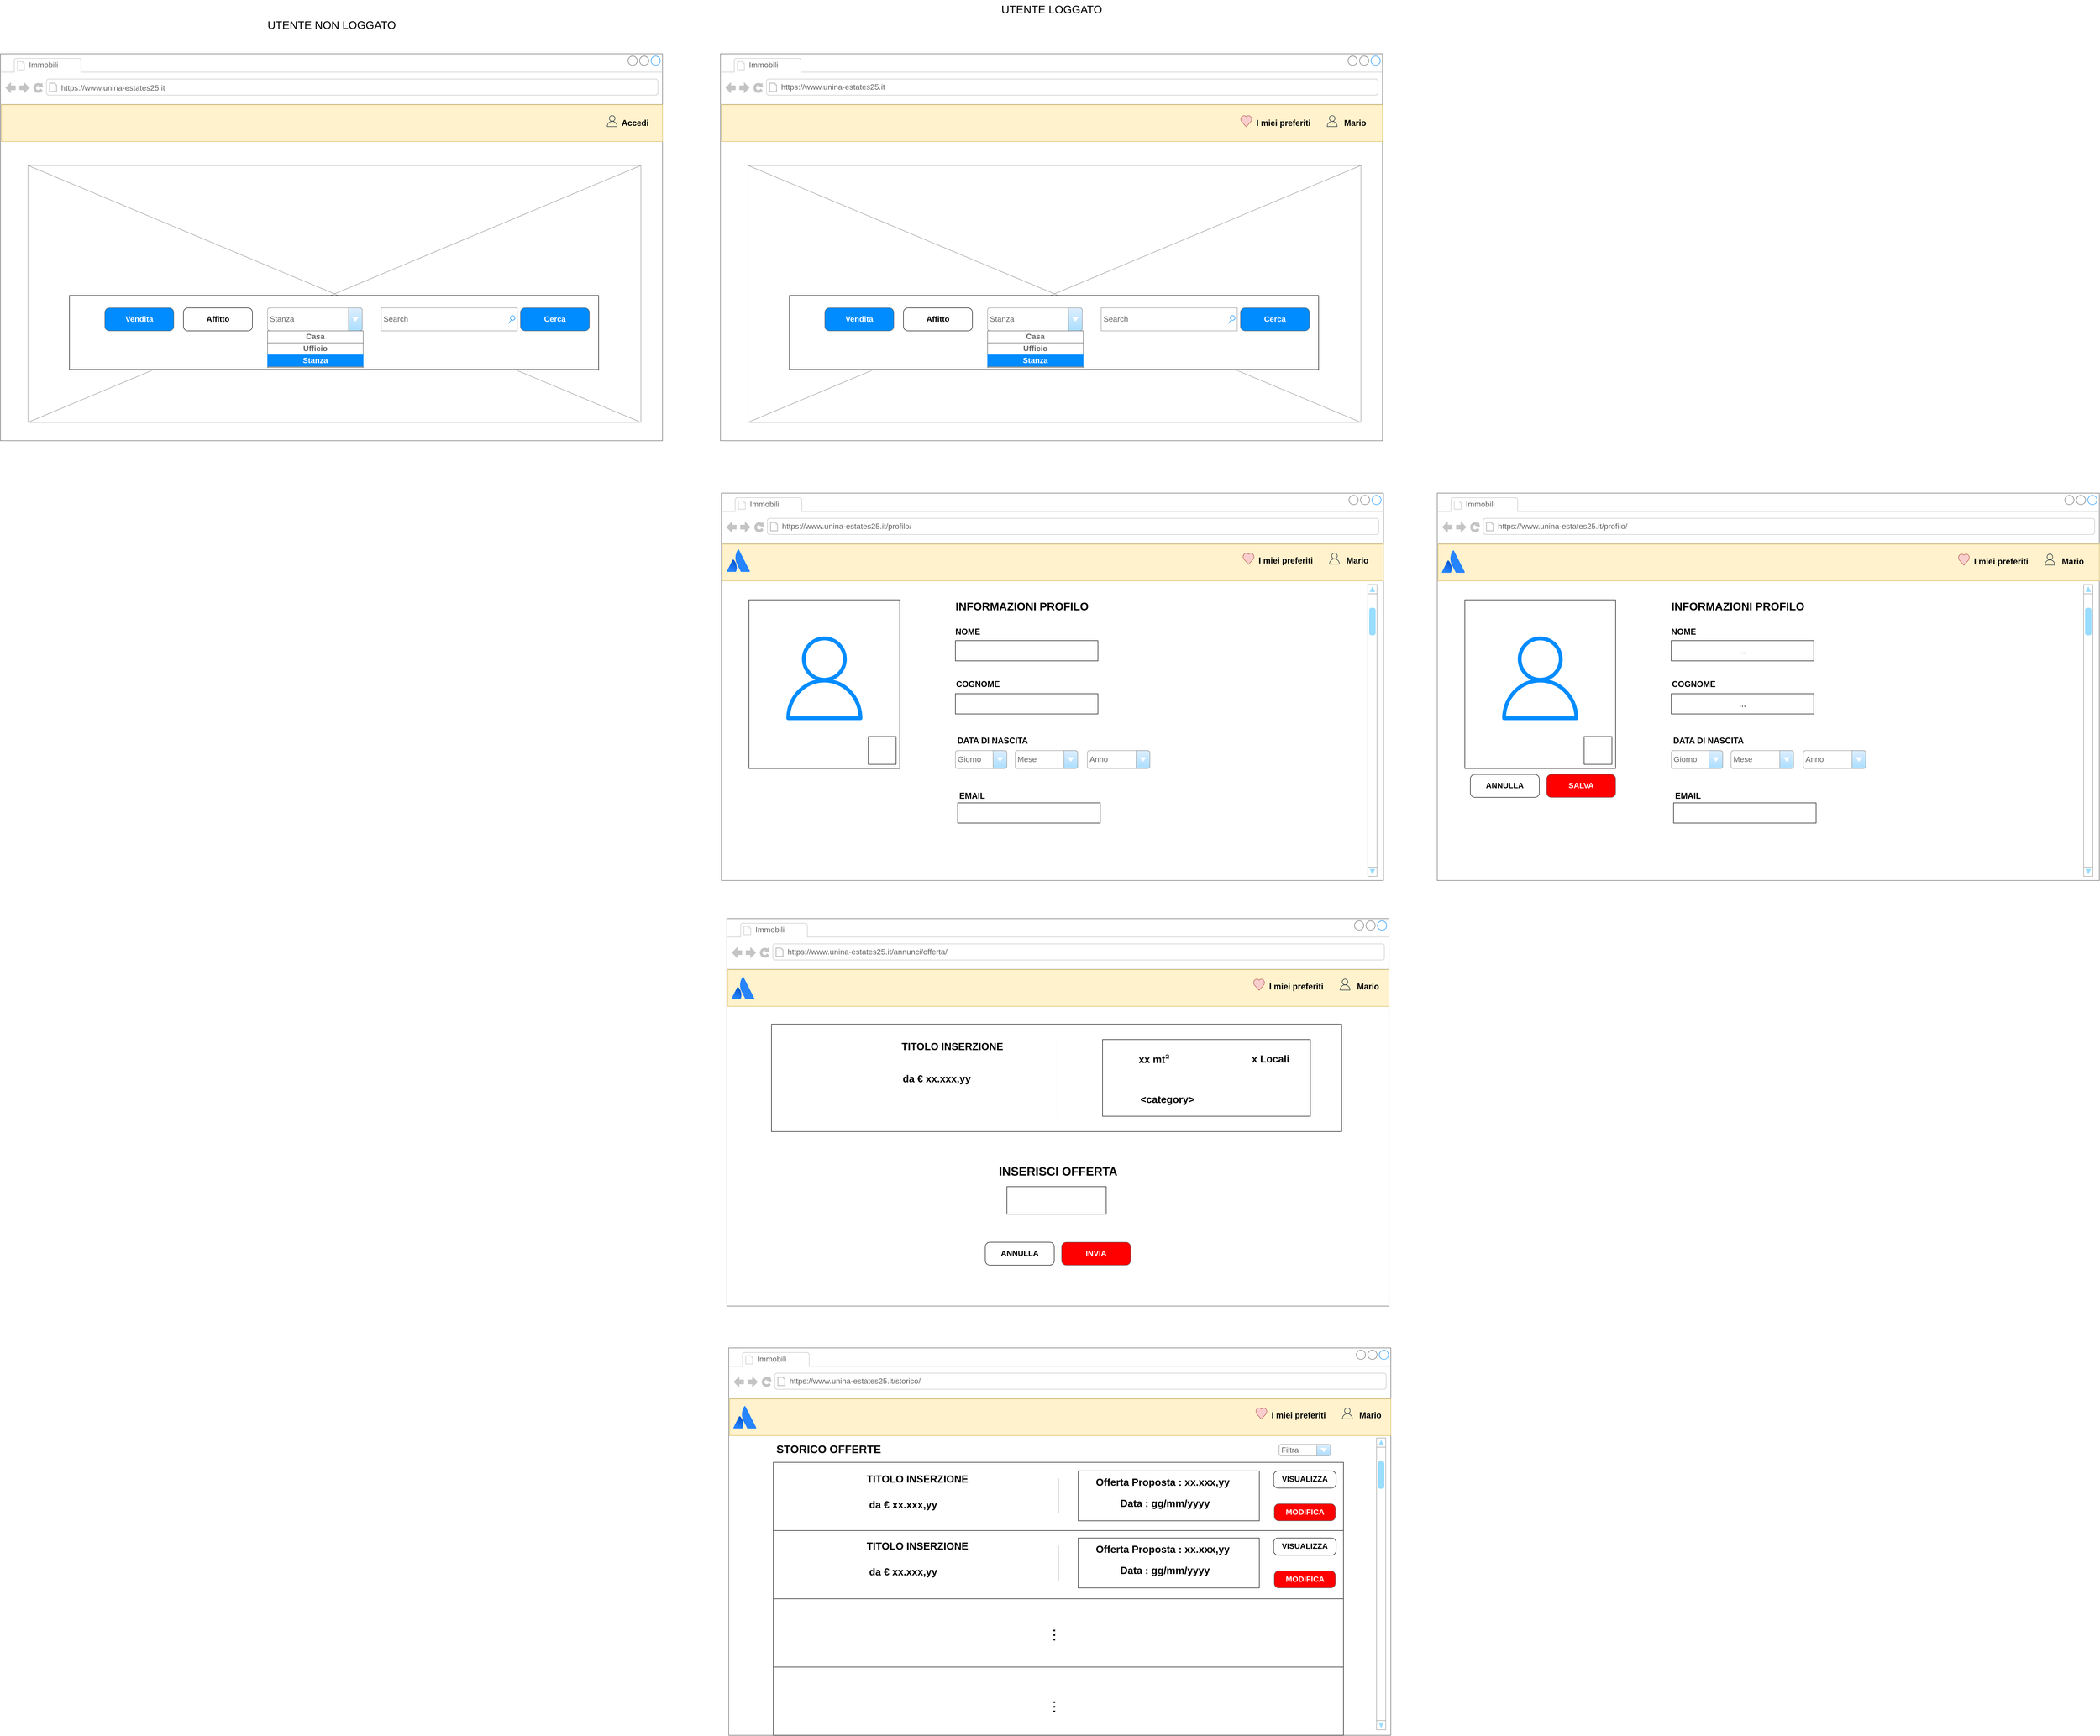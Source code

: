 <mxfile version="24.9.1">
  <diagram name="home" id="7uLCB-McLzuE__8pvXvz">
    <mxGraphModel dx="3833" dy="1663" grid="0" gridSize="10" guides="1" tooltips="1" connect="1" arrows="1" fold="1" page="0" pageScale="1" pageWidth="827" pageHeight="1169" math="0" shadow="0">
      <root>
        <mxCell id="0" />
        <mxCell id="1" parent="0" />
        <mxCell id="Ahu22lTs575YzdpguRpo-1" value="" style="strokeWidth=1;shadow=0;dashed=0;align=center;html=1;shape=mxgraph.mockup.containers.browserWindow;rSize=0;strokeColor=#666666;strokeColor2=#008cff;strokeColor3=#c4c4c4;mainText=,;recursiveResize=0;" parent="1" vertex="1">
          <mxGeometry x="91" y="237" width="1440" height="842" as="geometry" />
        </mxCell>
        <mxCell id="Ahu22lTs575YzdpguRpo-2" value="Immobili" style="strokeWidth=1;shadow=0;dashed=0;align=center;html=1;shape=mxgraph.mockup.containers.anchor;fontSize=17;fontColor=#666666;align=left;whiteSpace=wrap;" parent="Ahu22lTs575YzdpguRpo-1" vertex="1">
          <mxGeometry x="60" y="12" width="110" height="26" as="geometry" />
        </mxCell>
        <mxCell id="Ahu22lTs575YzdpguRpo-3" value="https://www.unina-estates25.it" style="strokeWidth=1;shadow=0;dashed=0;align=center;html=1;shape=mxgraph.mockup.containers.anchor;rSize=0;fontSize=17;fontColor=#666666;align=left;" parent="Ahu22lTs575YzdpguRpo-1" vertex="1">
          <mxGeometry x="130" y="63" width="250" height="23" as="geometry" />
        </mxCell>
        <mxCell id="Ahu22lTs575YzdpguRpo-4" value="" style="verticalLabelPosition=bottom;verticalAlign=top;html=1;shape=mxgraph.basic.rect;fillColor2=none;strokeWidth=1;size=20;indent=5;fillColor=#fff2cc;strokeColor=#d6b656;" parent="Ahu22lTs575YzdpguRpo-1" vertex="1">
          <mxGeometry x="2" y="111" width="1438" height="80" as="geometry" />
        </mxCell>
        <mxCell id="Ahu22lTs575YzdpguRpo-7" value="" style="group" parent="Ahu22lTs575YzdpguRpo-1" vertex="1" connectable="0">
          <mxGeometry x="1318" y="134" width="100" height="34" as="geometry" />
        </mxCell>
        <mxCell id="Ahu22lTs575YzdpguRpo-5" value="" style="sketch=0;outlineConnect=0;fontColor=#232F3E;gradientColor=none;fillColor=#232F3D;strokeColor=none;dashed=0;verticalLabelPosition=bottom;verticalAlign=top;align=center;html=1;fontSize=12;fontStyle=0;aspect=fixed;pointerEvents=1;shape=mxgraph.aws4.user;" parent="Ahu22lTs575YzdpguRpo-7" vertex="1">
          <mxGeometry width="25" height="25" as="geometry" />
        </mxCell>
        <mxCell id="Ahu22lTs575YzdpguRpo-6" value="&lt;font style=&quot;font-size: 18px;&quot;&gt;&lt;b&gt;Accedi&lt;/b&gt;&lt;/font&gt;" style="text;html=1;align=center;verticalAlign=middle;resizable=0;points=[];autosize=1;strokeColor=none;fillColor=none;" parent="Ahu22lTs575YzdpguRpo-7" vertex="1">
          <mxGeometry x="23" width="77" height="34" as="geometry" />
        </mxCell>
        <mxCell id="Ahu22lTs575YzdpguRpo-9" value="" style="verticalLabelPosition=bottom;shadow=0;dashed=0;align=center;html=1;verticalAlign=top;strokeWidth=1;shape=mxgraph.mockup.graphics.simpleIcon;strokeColor=#999999;" parent="Ahu22lTs575YzdpguRpo-1" vertex="1">
          <mxGeometry x="60" y="243" width="1333" height="559" as="geometry" />
        </mxCell>
        <mxCell id="Ahu22lTs575YzdpguRpo-10" value="" style="verticalLabelPosition=bottom;verticalAlign=top;html=1;shape=mxgraph.basic.rect;fillColor2=none;strokeWidth=1;size=20;indent=5;" parent="Ahu22lTs575YzdpguRpo-1" vertex="1">
          <mxGeometry x="150" y="526" width="1151" height="161" as="geometry" />
        </mxCell>
        <mxCell id="Ahu22lTs575YzdpguRpo-13" value="Vendita" style="strokeWidth=1;shadow=0;dashed=0;align=center;html=1;shape=mxgraph.mockup.buttons.button;strokeColor=#666666;fontColor=#ffffff;mainText=;buttonStyle=round;fontSize=17;fontStyle=1;fillColor=#008cff;whiteSpace=wrap;" parent="Ahu22lTs575YzdpguRpo-1" vertex="1">
          <mxGeometry x="227" y="553" width="150" height="50" as="geometry" />
        </mxCell>
        <mxCell id="Ahu22lTs575YzdpguRpo-14" value="Affitto" style="strokeWidth=1;shadow=0;dashed=0;align=center;html=1;shape=mxgraph.mockup.buttons.button;mainText=;buttonStyle=round;fontSize=17;fontStyle=1;whiteSpace=wrap;" parent="Ahu22lTs575YzdpguRpo-1" vertex="1">
          <mxGeometry x="398" y="553" width="150" height="50" as="geometry" />
        </mxCell>
        <mxCell id="Ahu22lTs575YzdpguRpo-15" value="Stanza" style="strokeWidth=1;shadow=0;dashed=0;align=center;html=1;shape=mxgraph.mockup.forms.comboBox;strokeColor=#999999;fillColor=#ddeeff;align=left;fillColor2=#aaddff;mainText=;fontColor=#666666;fontSize=17;spacingLeft=3;" parent="Ahu22lTs575YzdpguRpo-1" vertex="1">
          <mxGeometry x="581" y="553" width="206" height="50" as="geometry" />
        </mxCell>
        <mxCell id="Ahu22lTs575YzdpguRpo-18" value="" style="swimlane;strokeColor=#666666;swimlaneFillColor=#FFFFFF;fillColor=#ffffff;fontColor=#008CFF;fontStyle=0;childLayout=stackLayout;horizontal=1;startSize=0;horizontalStack=0;resizeParent=1;resizeParentMax=0;resizeLast=0;collapsible=0;marginBottom=0;whiteSpace=wrap;html=1;fontSize=17;" parent="Ahu22lTs575YzdpguRpo-1" vertex="1">
          <mxGeometry x="581" y="603" width="208" height="80" as="geometry" />
        </mxCell>
        <mxCell id="Ahu22lTs575YzdpguRpo-19" value="Casa" style="text;spacing=0;strokeColor=inherit;align=center;verticalAlign=middle;overflow=hidden;points=[[0,0.5],[1,0.5]];portConstraint=eastwest;rotatable=0;whiteSpace=wrap;html=1;fillColor=inherit;fontColor=#666666;fontStyle=1;fontSize=17;" parent="Ahu22lTs575YzdpguRpo-18" vertex="1">
          <mxGeometry width="208" height="26" as="geometry" />
        </mxCell>
        <mxCell id="Ahu22lTs575YzdpguRpo-20" value="Ufficio" style="text;spacing=0;strokeColor=inherit;align=center;verticalAlign=middle;overflow=hidden;points=[[0,0.5],[1,0.5]];portConstraint=eastwest;rotatable=0;whiteSpace=wrap;html=1;rSize=5;fillColor=inherit;fontStyle=1;fontColor=#666666;fontSize=17;" parent="Ahu22lTs575YzdpguRpo-18" vertex="1">
          <mxGeometry y="26" width="208" height="26" as="geometry" />
        </mxCell>
        <mxCell id="Ahu22lTs575YzdpguRpo-21" value="Stanza" style="text;spacing=0;strokeColor=#008CFF;align=center;verticalAlign=middle;overflow=hidden;points=[[0,0.5],[1,0.5]];portConstraint=eastwest;rotatable=0;whiteSpace=wrap;html=1;rSize=5;fillColor=#008CFF;fontStyle=1;fontColor=#ffffff;fontSize=17;" parent="Ahu22lTs575YzdpguRpo-18" vertex="1">
          <mxGeometry y="52" width="208" height="26" as="geometry" />
        </mxCell>
        <mxCell id="Ahu22lTs575YzdpguRpo-22" value="" style="text;spacing=0;strokeColor=inherit;align=center;verticalAlign=middle;overflow=hidden;points=[[0,0.5],[1,0.5]];portConstraint=eastwest;rotatable=0;whiteSpace=wrap;html=1;fillColor=inherit;fontStyle=1;fontColor=#666666;fontSize=17;" parent="Ahu22lTs575YzdpguRpo-18" vertex="1">
          <mxGeometry y="78" width="208" height="2" as="geometry" />
        </mxCell>
        <mxCell id="Ahu22lTs575YzdpguRpo-24" value="Search" style="strokeWidth=1;shadow=0;dashed=0;align=center;html=1;shape=mxgraph.mockup.forms.searchBox;strokeColor=#999999;mainText=;strokeColor2=#008cff;fontColor=#666666;fontSize=17;align=left;spacingLeft=3;whiteSpace=wrap;" parent="Ahu22lTs575YzdpguRpo-1" vertex="1">
          <mxGeometry x="828" y="553" width="296" height="50" as="geometry" />
        </mxCell>
        <mxCell id="Ahu22lTs575YzdpguRpo-25" value="Cerca" style="strokeWidth=1;shadow=0;dashed=0;align=center;html=1;shape=mxgraph.mockup.buttons.button;strokeColor=#666666;fontColor=#ffffff;mainText=;buttonStyle=round;fontSize=17;fontStyle=1;fillColor=#008cff;whiteSpace=wrap;" parent="Ahu22lTs575YzdpguRpo-1" vertex="1">
          <mxGeometry x="1131" y="553" width="150" height="50" as="geometry" />
        </mxCell>
        <mxCell id="Ahu22lTs575YzdpguRpo-32" value="" style="strokeWidth=1;shadow=0;dashed=0;align=center;html=1;shape=mxgraph.mockup.containers.browserWindow;rSize=0;strokeColor=#666666;strokeColor2=#008cff;strokeColor3=#c4c4c4;mainText=,;recursiveResize=0;" parent="1" vertex="1">
          <mxGeometry x="1657" y="237" width="1440" height="842" as="geometry" />
        </mxCell>
        <mxCell id="Ahu22lTs575YzdpguRpo-33" value="Immobili" style="strokeWidth=1;shadow=0;dashed=0;align=center;html=1;shape=mxgraph.mockup.containers.anchor;fontSize=17;fontColor=#666666;align=left;whiteSpace=wrap;" parent="Ahu22lTs575YzdpguRpo-32" vertex="1">
          <mxGeometry x="60" y="12" width="110" height="26" as="geometry" />
        </mxCell>
        <mxCell id="Ahu22lTs575YzdpguRpo-34" value="https://www.unina-estates25.it" style="strokeWidth=1;shadow=0;dashed=0;align=center;html=1;shape=mxgraph.mockup.containers.anchor;rSize=0;fontSize=17;fontColor=#666666;align=left;" parent="Ahu22lTs575YzdpguRpo-32" vertex="1">
          <mxGeometry x="130" y="60" width="250" height="26" as="geometry" />
        </mxCell>
        <mxCell id="Ahu22lTs575YzdpguRpo-35" value="" style="verticalLabelPosition=bottom;verticalAlign=top;html=1;shape=mxgraph.basic.rect;fillColor2=none;strokeWidth=1;size=20;indent=5;fillColor=#fff2cc;strokeColor=#d6b656;" parent="Ahu22lTs575YzdpguRpo-32" vertex="1">
          <mxGeometry x="2" y="111" width="1438" height="80" as="geometry" />
        </mxCell>
        <mxCell id="Ahu22lTs575YzdpguRpo-36" value="" style="group" parent="Ahu22lTs575YzdpguRpo-32" vertex="1" connectable="0">
          <mxGeometry x="1318" y="134" width="100" height="34" as="geometry" />
        </mxCell>
        <mxCell id="Ahu22lTs575YzdpguRpo-37" value="" style="sketch=0;outlineConnect=0;fontColor=#232F3E;gradientColor=none;fillColor=#232F3D;strokeColor=none;dashed=0;verticalLabelPosition=bottom;verticalAlign=top;align=center;html=1;fontSize=12;fontStyle=0;aspect=fixed;pointerEvents=1;shape=mxgraph.aws4.user;" parent="Ahu22lTs575YzdpguRpo-36" vertex="1">
          <mxGeometry width="25" height="25" as="geometry" />
        </mxCell>
        <mxCell id="Ahu22lTs575YzdpguRpo-38" value="&lt;font style=&quot;font-size: 18px;&quot;&gt;&lt;b&gt;Mario&lt;/b&gt;&lt;/font&gt;" style="text;html=1;align=center;verticalAlign=middle;resizable=0;points=[];autosize=1;strokeColor=none;fillColor=none;" parent="Ahu22lTs575YzdpguRpo-36" vertex="1">
          <mxGeometry x="29" width="66" height="34" as="geometry" />
        </mxCell>
        <mxCell id="Ahu22lTs575YzdpguRpo-39" value="" style="verticalLabelPosition=bottom;shadow=0;dashed=0;align=center;html=1;verticalAlign=top;strokeWidth=1;shape=mxgraph.mockup.graphics.simpleIcon;strokeColor=#999999;" parent="Ahu22lTs575YzdpguRpo-32" vertex="1">
          <mxGeometry x="60" y="243" width="1333" height="559" as="geometry" />
        </mxCell>
        <mxCell id="Ahu22lTs575YzdpguRpo-40" value="" style="verticalLabelPosition=bottom;verticalAlign=top;html=1;shape=mxgraph.basic.rect;fillColor2=none;strokeWidth=1;size=20;indent=5;" parent="Ahu22lTs575YzdpguRpo-32" vertex="1">
          <mxGeometry x="150" y="526" width="1151" height="161" as="geometry" />
        </mxCell>
        <mxCell id="Ahu22lTs575YzdpguRpo-41" value="Vendita" style="strokeWidth=1;shadow=0;dashed=0;align=center;html=1;shape=mxgraph.mockup.buttons.button;strokeColor=#666666;fontColor=#ffffff;mainText=;buttonStyle=round;fontSize=17;fontStyle=1;fillColor=#008cff;whiteSpace=wrap;" parent="Ahu22lTs575YzdpguRpo-32" vertex="1">
          <mxGeometry x="227" y="553" width="150" height="50" as="geometry" />
        </mxCell>
        <mxCell id="Ahu22lTs575YzdpguRpo-42" value="Affitto" style="strokeWidth=1;shadow=0;dashed=0;align=center;html=1;shape=mxgraph.mockup.buttons.button;mainText=;buttonStyle=round;fontSize=17;fontStyle=1;whiteSpace=wrap;" parent="Ahu22lTs575YzdpguRpo-32" vertex="1">
          <mxGeometry x="398" y="553" width="150" height="50" as="geometry" />
        </mxCell>
        <mxCell id="Ahu22lTs575YzdpguRpo-43" value="Stanza" style="strokeWidth=1;shadow=0;dashed=0;align=center;html=1;shape=mxgraph.mockup.forms.comboBox;strokeColor=#999999;fillColor=#ddeeff;align=left;fillColor2=#aaddff;mainText=;fontColor=#666666;fontSize=17;spacingLeft=3;" parent="Ahu22lTs575YzdpguRpo-32" vertex="1">
          <mxGeometry x="581" y="553" width="206" height="50" as="geometry" />
        </mxCell>
        <mxCell id="Ahu22lTs575YzdpguRpo-44" value="" style="swimlane;strokeColor=#666666;swimlaneFillColor=#FFFFFF;fillColor=#ffffff;fontColor=#008CFF;fontStyle=0;childLayout=stackLayout;horizontal=1;startSize=0;horizontalStack=0;resizeParent=1;resizeParentMax=0;resizeLast=0;collapsible=0;marginBottom=0;whiteSpace=wrap;html=1;fontSize=17;" parent="Ahu22lTs575YzdpguRpo-32" vertex="1">
          <mxGeometry x="581" y="603" width="208" height="80" as="geometry" />
        </mxCell>
        <mxCell id="Ahu22lTs575YzdpguRpo-45" value="Casa" style="text;spacing=0;strokeColor=inherit;align=center;verticalAlign=middle;overflow=hidden;points=[[0,0.5],[1,0.5]];portConstraint=eastwest;rotatable=0;whiteSpace=wrap;html=1;fillColor=inherit;fontColor=#666666;fontStyle=1;fontSize=17;" parent="Ahu22lTs575YzdpguRpo-44" vertex="1">
          <mxGeometry width="208" height="26" as="geometry" />
        </mxCell>
        <mxCell id="Ahu22lTs575YzdpguRpo-46" value="Ufficio" style="text;spacing=0;strokeColor=inherit;align=center;verticalAlign=middle;overflow=hidden;points=[[0,0.5],[1,0.5]];portConstraint=eastwest;rotatable=0;whiteSpace=wrap;html=1;rSize=5;fillColor=inherit;fontStyle=1;fontColor=#666666;fontSize=17;" parent="Ahu22lTs575YzdpguRpo-44" vertex="1">
          <mxGeometry y="26" width="208" height="26" as="geometry" />
        </mxCell>
        <mxCell id="Ahu22lTs575YzdpguRpo-47" value="Stanza" style="text;spacing=0;strokeColor=#008CFF;align=center;verticalAlign=middle;overflow=hidden;points=[[0,0.5],[1,0.5]];portConstraint=eastwest;rotatable=0;whiteSpace=wrap;html=1;rSize=5;fillColor=#008CFF;fontStyle=1;fontColor=#ffffff;fontSize=17;" parent="Ahu22lTs575YzdpguRpo-44" vertex="1">
          <mxGeometry y="52" width="208" height="26" as="geometry" />
        </mxCell>
        <mxCell id="Ahu22lTs575YzdpguRpo-48" value="" style="text;spacing=0;strokeColor=inherit;align=center;verticalAlign=middle;overflow=hidden;points=[[0,0.5],[1,0.5]];portConstraint=eastwest;rotatable=0;whiteSpace=wrap;html=1;fillColor=inherit;fontStyle=1;fontColor=#666666;fontSize=17;" parent="Ahu22lTs575YzdpguRpo-44" vertex="1">
          <mxGeometry y="78" width="208" height="2" as="geometry" />
        </mxCell>
        <mxCell id="Ahu22lTs575YzdpguRpo-49" value="Search" style="strokeWidth=1;shadow=0;dashed=0;align=center;html=1;shape=mxgraph.mockup.forms.searchBox;strokeColor=#999999;mainText=;strokeColor2=#008cff;fontColor=#666666;fontSize=17;align=left;spacingLeft=3;whiteSpace=wrap;" parent="Ahu22lTs575YzdpguRpo-32" vertex="1">
          <mxGeometry x="828" y="553" width="296" height="50" as="geometry" />
        </mxCell>
        <mxCell id="Ahu22lTs575YzdpguRpo-50" value="Cerca" style="strokeWidth=1;shadow=0;dashed=0;align=center;html=1;shape=mxgraph.mockup.buttons.button;strokeColor=#666666;fontColor=#ffffff;mainText=;buttonStyle=round;fontSize=17;fontStyle=1;fillColor=#008cff;whiteSpace=wrap;" parent="Ahu22lTs575YzdpguRpo-32" vertex="1">
          <mxGeometry x="1131" y="553" width="150" height="50" as="geometry" />
        </mxCell>
        <mxCell id="Ahu22lTs575YzdpguRpo-58" value="" style="group" parent="Ahu22lTs575YzdpguRpo-32" vertex="1" connectable="0">
          <mxGeometry x="1131" y="134" width="161" height="34" as="geometry" />
        </mxCell>
        <mxCell id="Ahu22lTs575YzdpguRpo-53" value="&lt;font style=&quot;font-size: 18px;&quot;&gt;&lt;b&gt;I miei preferiti&lt;/b&gt;&lt;/font&gt;" style="text;html=1;align=center;verticalAlign=middle;resizable=0;points=[];autosize=1;strokeColor=none;fillColor=none;" parent="Ahu22lTs575YzdpguRpo-58" vertex="1">
          <mxGeometry x="25" width="136" height="34" as="geometry" />
        </mxCell>
        <mxCell id="Ahu22lTs575YzdpguRpo-55" value="" style="verticalLabelPosition=bottom;verticalAlign=top;html=1;shape=mxgraph.basic.heart;aspect=fixed;fillColor=#f8cecc;strokeColor=#b85450;" parent="Ahu22lTs575YzdpguRpo-58" vertex="1">
          <mxGeometry width="25" height="25" as="geometry" />
        </mxCell>
        <mxCell id="Ahu22lTs575YzdpguRpo-61" value="&lt;font style=&quot;font-size: 24px;&quot;&gt;UTENTE NON LOGGATO&lt;/font&gt;" style="text;html=1;align=center;verticalAlign=middle;resizable=0;points=[];autosize=1;strokeColor=none;fillColor=none;" parent="1" vertex="1">
          <mxGeometry x="662.5" y="154" width="297" height="41" as="geometry" />
        </mxCell>
        <mxCell id="Ahu22lTs575YzdpguRpo-62" value="&lt;font style=&quot;font-size: 24px;&quot;&gt;UTENTE LOGGATO&lt;/font&gt;" style="text;html=1;align=center;verticalAlign=middle;resizable=0;points=[];autosize=1;strokeColor=none;fillColor=none;" parent="1" vertex="1">
          <mxGeometry x="2258.5" y="120" width="237" height="41" as="geometry" />
        </mxCell>
        <mxCell id="OI2a_IwAasmnU9GuNSPJ-111" value="" style="strokeWidth=1;shadow=0;dashed=0;align=center;html=1;shape=mxgraph.mockup.containers.browserWindow;rSize=0;strokeColor=#666666;strokeColor2=#008cff;strokeColor3=#c4c4c4;mainText=,;recursiveResize=0;" vertex="1" parent="1">
          <mxGeometry x="1659" y="1193" width="1440" height="843" as="geometry" />
        </mxCell>
        <mxCell id="OI2a_IwAasmnU9GuNSPJ-112" value="Immobili" style="strokeWidth=1;shadow=0;dashed=0;align=center;html=1;shape=mxgraph.mockup.containers.anchor;fontSize=17;fontColor=#666666;align=left;whiteSpace=wrap;" vertex="1" parent="OI2a_IwAasmnU9GuNSPJ-111">
          <mxGeometry x="60" y="12" width="110" height="26" as="geometry" />
        </mxCell>
        <mxCell id="OI2a_IwAasmnU9GuNSPJ-113" value="https://www.unina-estates25.it/profilo/" style="strokeWidth=1;shadow=0;dashed=0;align=center;html=1;shape=mxgraph.mockup.containers.anchor;rSize=0;fontSize=17;fontColor=#666666;align=left;" vertex="1" parent="OI2a_IwAasmnU9GuNSPJ-111">
          <mxGeometry x="130" y="60" width="250" height="26" as="geometry" />
        </mxCell>
        <mxCell id="OI2a_IwAasmnU9GuNSPJ-114" value="" style="verticalLabelPosition=bottom;verticalAlign=top;html=1;shape=mxgraph.basic.rect;fillColor2=none;strokeWidth=1;size=20;indent=5;fillColor=#fff2cc;strokeColor=#d6b656;" vertex="1" parent="OI2a_IwAasmnU9GuNSPJ-111">
          <mxGeometry x="2" y="111" width="1438" height="80" as="geometry" />
        </mxCell>
        <mxCell id="OI2a_IwAasmnU9GuNSPJ-116" value="" style="rounded=0;whiteSpace=wrap;html=1;" vertex="1" parent="OI2a_IwAasmnU9GuNSPJ-111">
          <mxGeometry x="60" y="232.25" width="328" height="367" as="geometry" />
        </mxCell>
        <mxCell id="OI2a_IwAasmnU9GuNSPJ-117" value="" style="sketch=0;outlineConnect=0;fontColor=#232F3E;gradientColor=none;fillColor=#008CFF;strokeColor=none;dashed=0;verticalLabelPosition=bottom;verticalAlign=top;align=center;html=1;fontSize=12;fontStyle=0;aspect=fixed;pointerEvents=1;shape=mxgraph.aws4.user;" vertex="1" parent="OI2a_IwAasmnU9GuNSPJ-111">
          <mxGeometry x="133" y="312" width="182" height="182" as="geometry" />
        </mxCell>
        <mxCell id="OI2a_IwAasmnU9GuNSPJ-118" value="" style="whiteSpace=wrap;html=1;aspect=fixed;" vertex="1" parent="OI2a_IwAasmnU9GuNSPJ-111">
          <mxGeometry x="319.5" y="529.75" width="60.5" height="60.5" as="geometry" />
        </mxCell>
        <mxCell id="OI2a_IwAasmnU9GuNSPJ-119" value="" style="shape=image;html=1;verticalAlign=top;verticalLabelPosition=bottom;labelBackgroundColor=#ffffff;imageAspect=0;aspect=fixed;image=https://cdn4.iconfinder.com/data/icons/48-bubbles/48/25.Camera-Front-128.png" vertex="1" parent="OI2a_IwAasmnU9GuNSPJ-111">
          <mxGeometry x="325.5" y="535.75" width="48.5" height="48.5" as="geometry" />
        </mxCell>
        <mxCell id="OI2a_IwAasmnU9GuNSPJ-120" value="" style="verticalLabelPosition=bottom;shadow=0;dashed=0;align=center;html=1;verticalAlign=top;strokeWidth=1;shape=mxgraph.mockup.navigation.scrollBar;strokeColor=#999999;barPos=94.294;fillColor2=#99ddff;strokeColor2=none;direction=north;" vertex="1" parent="OI2a_IwAasmnU9GuNSPJ-111">
          <mxGeometry x="1406" y="199" width="20" height="635" as="geometry" />
        </mxCell>
        <mxCell id="OI2a_IwAasmnU9GuNSPJ-121" value="&lt;font style=&quot;font-size: 24px;&quot;&gt;&lt;b style=&quot;&quot;&gt;INFORMAZIONI PROFILO&lt;/b&gt;&lt;/font&gt;" style="text;html=1;align=center;verticalAlign=middle;whiteSpace=wrap;rounded=0;" vertex="1" parent="OI2a_IwAasmnU9GuNSPJ-111">
          <mxGeometry x="506" y="232.25" width="296" height="30" as="geometry" />
        </mxCell>
        <mxCell id="OI2a_IwAasmnU9GuNSPJ-122" value="&lt;b&gt;&lt;font style=&quot;font-size: 18px;&quot;&gt;NOME&lt;/font&gt;&lt;/b&gt;" style="text;html=1;align=center;verticalAlign=middle;whiteSpace=wrap;rounded=0;" vertex="1" parent="OI2a_IwAasmnU9GuNSPJ-111">
          <mxGeometry x="506" y="287" width="60" height="30" as="geometry" />
        </mxCell>
        <mxCell id="OI2a_IwAasmnU9GuNSPJ-135" value="" style="rounded=0;whiteSpace=wrap;html=1;" vertex="1" parent="OI2a_IwAasmnU9GuNSPJ-111">
          <mxGeometry x="509" y="321" width="310" height="44" as="geometry" />
        </mxCell>
        <mxCell id="OI2a_IwAasmnU9GuNSPJ-136" value="" style="rounded=0;whiteSpace=wrap;html=1;" vertex="1" parent="OI2a_IwAasmnU9GuNSPJ-111">
          <mxGeometry x="509" y="436.5" width="310" height="44" as="geometry" />
        </mxCell>
        <mxCell id="OI2a_IwAasmnU9GuNSPJ-137" value="&lt;b&gt;&lt;font style=&quot;font-size: 18px;&quot;&gt;COGNOME&lt;/font&gt;&lt;/b&gt;" style="text;html=1;align=center;verticalAlign=middle;whiteSpace=wrap;rounded=0;" vertex="1" parent="OI2a_IwAasmnU9GuNSPJ-111">
          <mxGeometry x="506" y="400.75" width="104" height="30" as="geometry" />
        </mxCell>
        <mxCell id="OI2a_IwAasmnU9GuNSPJ-153" value="&lt;span style=&quot;font-size: 18px;&quot;&gt;&lt;b&gt;DATA DI NASCITA&lt;/b&gt;&lt;/span&gt;" style="text;html=1;align=center;verticalAlign=middle;whiteSpace=wrap;rounded=0;" vertex="1" parent="OI2a_IwAasmnU9GuNSPJ-111">
          <mxGeometry x="509" y="524" width="162" height="30" as="geometry" />
        </mxCell>
        <mxCell id="OI2a_IwAasmnU9GuNSPJ-154" value="Giorno&lt;span style=&quot;color: rgba(0, 0, 0, 0); font-family: monospace; font-size: 0px;&quot;&gt;%3CmxGraphModel%3E%3Croot%3E%3CmxCell%20id%3D%220%22%2F%3E%3CmxCell%20id%3D%221%22%20parent%3D%220%22%2F%3E%3CmxCell%20id%3D%222%22%20value%3D%22Stanza%22%20style%3D%22strokeWidth%3D1%3Bshadow%3D0%3Bdashed%3D0%3Balign%3Dcenter%3Bhtml%3D1%3Bshape%3Dmxgraph.mockup.forms.comboBox%3BstrokeColor%3D%23999999%3BfillColor%3D%23ddeeff%3Balign%3Dleft%3BfillColor2%3D%23aaddff%3BmainText%3D%3BfontColor%3D%23666666%3BfontSize%3D17%3BspacingLeft%3D3%3B%22%20vertex%3D%221%22%20parent%3D%221%22%3E%3CmxGeometry%20x%3D%222238%22%20y%3D%22790%22%20width%3D%22206%22%20height%3D%2250%22%20as%3D%22geometry%22%2F%3E%3C%2FmxCell%3E%3C%2Froot%3E%3C%2FmxGraphModel%3E&lt;/span&gt;" style="strokeWidth=1;shadow=0;dashed=0;align=center;html=1;shape=mxgraph.mockup.forms.comboBox;strokeColor=#999999;fillColor=#ddeeff;align=left;fillColor2=#aaddff;mainText=;fontColor=#666666;fontSize=17;spacingLeft=3;" vertex="1" parent="OI2a_IwAasmnU9GuNSPJ-111">
          <mxGeometry x="509" y="560.25" width="112" height="39" as="geometry" />
        </mxCell>
        <mxCell id="OI2a_IwAasmnU9GuNSPJ-155" value="Mese" style="strokeWidth=1;shadow=0;dashed=0;align=center;html=1;shape=mxgraph.mockup.forms.comboBox;strokeColor=#999999;fillColor=#ddeeff;align=left;fillColor2=#aaddff;mainText=;fontColor=#666666;fontSize=17;spacingLeft=3;" vertex="1" parent="OI2a_IwAasmnU9GuNSPJ-111">
          <mxGeometry x="639" y="560.25" width="136" height="39" as="geometry" />
        </mxCell>
        <mxCell id="OI2a_IwAasmnU9GuNSPJ-156" value="Anno" style="strokeWidth=1;shadow=0;dashed=0;align=center;html=1;shape=mxgraph.mockup.forms.comboBox;strokeColor=#999999;fillColor=#ddeeff;align=left;fillColor2=#aaddff;mainText=;fontColor=#666666;fontSize=17;spacingLeft=3;" vertex="1" parent="OI2a_IwAasmnU9GuNSPJ-111">
          <mxGeometry x="796" y="560.25" width="136" height="39" as="geometry" />
        </mxCell>
        <mxCell id="OI2a_IwAasmnU9GuNSPJ-157" value="&lt;b&gt;&lt;font style=&quot;font-size: 18px;&quot;&gt;EMAIL&lt;/font&gt;&lt;/b&gt;" style="text;html=1;align=center;verticalAlign=middle;whiteSpace=wrap;rounded=0;" vertex="1" parent="OI2a_IwAasmnU9GuNSPJ-111">
          <mxGeometry x="514" y="644" width="63" height="30" as="geometry" />
        </mxCell>
        <mxCell id="OI2a_IwAasmnU9GuNSPJ-158" value="" style="rounded=0;whiteSpace=wrap;html=1;" vertex="1" parent="OI2a_IwAasmnU9GuNSPJ-111">
          <mxGeometry x="514" y="674" width="310" height="44" as="geometry" />
        </mxCell>
        <mxCell id="OI2a_IwAasmnU9GuNSPJ-303" value="" style="group" vertex="1" connectable="0" parent="OI2a_IwAasmnU9GuNSPJ-111">
          <mxGeometry x="1321" y="130" width="100" height="34" as="geometry" />
        </mxCell>
        <mxCell id="OI2a_IwAasmnU9GuNSPJ-304" value="" style="sketch=0;outlineConnect=0;fontColor=#232F3E;gradientColor=none;fillColor=#232F3D;strokeColor=none;dashed=0;verticalLabelPosition=bottom;verticalAlign=top;align=center;html=1;fontSize=12;fontStyle=0;aspect=fixed;pointerEvents=1;shape=mxgraph.aws4.user;" vertex="1" parent="OI2a_IwAasmnU9GuNSPJ-303">
          <mxGeometry width="25" height="25" as="geometry" />
        </mxCell>
        <mxCell id="OI2a_IwAasmnU9GuNSPJ-305" value="&lt;font style=&quot;font-size: 18px;&quot;&gt;&lt;b&gt;Mario&lt;/b&gt;&lt;/font&gt;" style="text;html=1;align=center;verticalAlign=middle;resizable=0;points=[];autosize=1;strokeColor=none;fillColor=none;" vertex="1" parent="OI2a_IwAasmnU9GuNSPJ-303">
          <mxGeometry x="29" width="66" height="34" as="geometry" />
        </mxCell>
        <mxCell id="OI2a_IwAasmnU9GuNSPJ-306" value="" style="group" vertex="1" connectable="0" parent="OI2a_IwAasmnU9GuNSPJ-111">
          <mxGeometry x="1134" y="130" width="161" height="34" as="geometry" />
        </mxCell>
        <mxCell id="OI2a_IwAasmnU9GuNSPJ-307" value="&lt;font style=&quot;font-size: 18px;&quot;&gt;&lt;b&gt;I miei preferiti&lt;/b&gt;&lt;/font&gt;" style="text;html=1;align=center;verticalAlign=middle;resizable=0;points=[];autosize=1;strokeColor=none;fillColor=none;" vertex="1" parent="OI2a_IwAasmnU9GuNSPJ-306">
          <mxGeometry x="25" width="136" height="34" as="geometry" />
        </mxCell>
        <mxCell id="OI2a_IwAasmnU9GuNSPJ-308" value="" style="verticalLabelPosition=bottom;verticalAlign=top;html=1;shape=mxgraph.basic.heart;aspect=fixed;fillColor=#f8cecc;strokeColor=#b85450;" vertex="1" parent="OI2a_IwAasmnU9GuNSPJ-306">
          <mxGeometry width="25" height="25" as="geometry" />
        </mxCell>
        <mxCell id="OI2a_IwAasmnU9GuNSPJ-315" value="" style="image;html=1;image=img/lib/atlassian/Atlassian_Logo.svg;" vertex="1" parent="OI2a_IwAasmnU9GuNSPJ-111">
          <mxGeometry x="12" y="122.5" width="50" height="49" as="geometry" />
        </mxCell>
        <mxCell id="OI2a_IwAasmnU9GuNSPJ-159" value="" style="strokeWidth=1;shadow=0;dashed=0;align=center;html=1;shape=mxgraph.mockup.containers.browserWindow;rSize=0;strokeColor=#666666;strokeColor2=#008cff;strokeColor3=#c4c4c4;mainText=,;recursiveResize=0;" vertex="1" parent="1">
          <mxGeometry x="3216" y="1193" width="1440" height="843" as="geometry" />
        </mxCell>
        <mxCell id="OI2a_IwAasmnU9GuNSPJ-160" value="Immobili" style="strokeWidth=1;shadow=0;dashed=0;align=center;html=1;shape=mxgraph.mockup.containers.anchor;fontSize=17;fontColor=#666666;align=left;whiteSpace=wrap;" vertex="1" parent="OI2a_IwAasmnU9GuNSPJ-159">
          <mxGeometry x="60" y="12" width="110" height="26" as="geometry" />
        </mxCell>
        <mxCell id="OI2a_IwAasmnU9GuNSPJ-161" value="https://www.unina-estates25.it/profilo/" style="strokeWidth=1;shadow=0;dashed=0;align=center;html=1;shape=mxgraph.mockup.containers.anchor;rSize=0;fontSize=17;fontColor=#666666;align=left;" vertex="1" parent="OI2a_IwAasmnU9GuNSPJ-159">
          <mxGeometry x="130" y="60" width="250" height="26" as="geometry" />
        </mxCell>
        <mxCell id="OI2a_IwAasmnU9GuNSPJ-162" value="" style="verticalLabelPosition=bottom;verticalAlign=top;html=1;shape=mxgraph.basic.rect;fillColor2=none;strokeWidth=1;size=20;indent=5;fillColor=#fff2cc;strokeColor=#d6b656;" vertex="1" parent="OI2a_IwAasmnU9GuNSPJ-159">
          <mxGeometry x="2" y="111" width="1438" height="80" as="geometry" />
        </mxCell>
        <mxCell id="OI2a_IwAasmnU9GuNSPJ-164" value="" style="rounded=0;whiteSpace=wrap;html=1;" vertex="1" parent="OI2a_IwAasmnU9GuNSPJ-159">
          <mxGeometry x="60" y="232.25" width="328" height="367" as="geometry" />
        </mxCell>
        <mxCell id="OI2a_IwAasmnU9GuNSPJ-165" value="" style="sketch=0;outlineConnect=0;fontColor=#232F3E;gradientColor=none;fillColor=#008CFF;strokeColor=none;dashed=0;verticalLabelPosition=bottom;verticalAlign=top;align=center;html=1;fontSize=12;fontStyle=0;aspect=fixed;pointerEvents=1;shape=mxgraph.aws4.user;" vertex="1" parent="OI2a_IwAasmnU9GuNSPJ-159">
          <mxGeometry x="133" y="312" width="182" height="182" as="geometry" />
        </mxCell>
        <mxCell id="OI2a_IwAasmnU9GuNSPJ-166" value="" style="whiteSpace=wrap;html=1;aspect=fixed;" vertex="1" parent="OI2a_IwAasmnU9GuNSPJ-159">
          <mxGeometry x="319.5" y="529.75" width="60.5" height="60.5" as="geometry" />
        </mxCell>
        <mxCell id="OI2a_IwAasmnU9GuNSPJ-167" value="" style="shape=image;html=1;verticalAlign=top;verticalLabelPosition=bottom;labelBackgroundColor=#ffffff;imageAspect=0;aspect=fixed;image=https://cdn4.iconfinder.com/data/icons/48-bubbles/48/25.Camera-Front-128.png" vertex="1" parent="OI2a_IwAasmnU9GuNSPJ-159">
          <mxGeometry x="325.5" y="535.75" width="48.5" height="48.5" as="geometry" />
        </mxCell>
        <mxCell id="OI2a_IwAasmnU9GuNSPJ-168" value="" style="verticalLabelPosition=bottom;shadow=0;dashed=0;align=center;html=1;verticalAlign=top;strokeWidth=1;shape=mxgraph.mockup.navigation.scrollBar;strokeColor=#999999;barPos=94.294;fillColor2=#99ddff;strokeColor2=none;direction=north;" vertex="1" parent="OI2a_IwAasmnU9GuNSPJ-159">
          <mxGeometry x="1406" y="199" width="20" height="635" as="geometry" />
        </mxCell>
        <mxCell id="OI2a_IwAasmnU9GuNSPJ-169" value="&lt;font style=&quot;font-size: 24px;&quot;&gt;&lt;b style=&quot;&quot;&gt;INFORMAZIONI PROFILO&lt;/b&gt;&lt;/font&gt;" style="text;html=1;align=center;verticalAlign=middle;whiteSpace=wrap;rounded=0;" vertex="1" parent="OI2a_IwAasmnU9GuNSPJ-159">
          <mxGeometry x="506" y="232.25" width="296" height="30" as="geometry" />
        </mxCell>
        <mxCell id="OI2a_IwAasmnU9GuNSPJ-170" value="&lt;b&gt;&lt;font style=&quot;font-size: 18px;&quot;&gt;NOME&lt;/font&gt;&lt;/b&gt;" style="text;html=1;align=center;verticalAlign=middle;whiteSpace=wrap;rounded=0;" vertex="1" parent="OI2a_IwAasmnU9GuNSPJ-159">
          <mxGeometry x="506" y="287" width="60" height="30" as="geometry" />
        </mxCell>
        <mxCell id="OI2a_IwAasmnU9GuNSPJ-171" value="&lt;font style=&quot;font-size: 18px;&quot;&gt;...&lt;/font&gt;" style="rounded=0;whiteSpace=wrap;html=1;" vertex="1" parent="OI2a_IwAasmnU9GuNSPJ-159">
          <mxGeometry x="509" y="321" width="310" height="44" as="geometry" />
        </mxCell>
        <mxCell id="OI2a_IwAasmnU9GuNSPJ-172" value="&lt;font style=&quot;font-size: 18px;&quot;&gt;...&lt;/font&gt;" style="rounded=0;whiteSpace=wrap;html=1;" vertex="1" parent="OI2a_IwAasmnU9GuNSPJ-159">
          <mxGeometry x="509" y="436.5" width="310" height="44" as="geometry" />
        </mxCell>
        <mxCell id="OI2a_IwAasmnU9GuNSPJ-173" value="&lt;b&gt;&lt;font style=&quot;font-size: 18px;&quot;&gt;COGNOME&lt;/font&gt;&lt;/b&gt;" style="text;html=1;align=center;verticalAlign=middle;whiteSpace=wrap;rounded=0;" vertex="1" parent="OI2a_IwAasmnU9GuNSPJ-159">
          <mxGeometry x="506" y="400.75" width="104" height="30" as="geometry" />
        </mxCell>
        <mxCell id="OI2a_IwAasmnU9GuNSPJ-174" value="&lt;span style=&quot;font-size: 18px;&quot;&gt;&lt;b&gt;DATA DI NASCITA&lt;/b&gt;&lt;/span&gt;" style="text;html=1;align=center;verticalAlign=middle;whiteSpace=wrap;rounded=0;" vertex="1" parent="OI2a_IwAasmnU9GuNSPJ-159">
          <mxGeometry x="509" y="524" width="162" height="30" as="geometry" />
        </mxCell>
        <mxCell id="OI2a_IwAasmnU9GuNSPJ-175" value="Giorno&lt;span style=&quot;color: rgba(0, 0, 0, 0); font-family: monospace; font-size: 0px;&quot;&gt;%3CmxGraphModel%3E%3Croot%3E%3CmxCell%20id%3D%220%22%2F%3E%3CmxCell%20id%3D%221%22%20parent%3D%220%22%2F%3E%3CmxCell%20id%3D%222%22%20value%3D%22Stanza%22%20style%3D%22strokeWidth%3D1%3Bshadow%3D0%3Bdashed%3D0%3Balign%3Dcenter%3Bhtml%3D1%3Bshape%3Dmxgraph.mockup.forms.comboBox%3BstrokeColor%3D%23999999%3BfillColor%3D%23ddeeff%3Balign%3Dleft%3BfillColor2%3D%23aaddff%3BmainText%3D%3BfontColor%3D%23666666%3BfontSize%3D17%3BspacingLeft%3D3%3B%22%20vertex%3D%221%22%20parent%3D%221%22%3E%3CmxGeometry%20x%3D%222238%22%20y%3D%22790%22%20width%3D%22206%22%20height%3D%2250%22%20as%3D%22geometry%22%2F%3E%3C%2FmxCell%3E%3C%2Froot%3E%3C%2FmxGraphModel%3E&lt;/span&gt;" style="strokeWidth=1;shadow=0;dashed=0;align=center;html=1;shape=mxgraph.mockup.forms.comboBox;strokeColor=#999999;fillColor=#ddeeff;align=left;fillColor2=#aaddff;mainText=;fontColor=#666666;fontSize=17;spacingLeft=3;" vertex="1" parent="OI2a_IwAasmnU9GuNSPJ-159">
          <mxGeometry x="509" y="560.25" width="112" height="39" as="geometry" />
        </mxCell>
        <mxCell id="OI2a_IwAasmnU9GuNSPJ-176" value="Mese" style="strokeWidth=1;shadow=0;dashed=0;align=center;html=1;shape=mxgraph.mockup.forms.comboBox;strokeColor=#999999;fillColor=#ddeeff;align=left;fillColor2=#aaddff;mainText=;fontColor=#666666;fontSize=17;spacingLeft=3;" vertex="1" parent="OI2a_IwAasmnU9GuNSPJ-159">
          <mxGeometry x="639" y="560.25" width="136" height="39" as="geometry" />
        </mxCell>
        <mxCell id="OI2a_IwAasmnU9GuNSPJ-177" value="Anno" style="strokeWidth=1;shadow=0;dashed=0;align=center;html=1;shape=mxgraph.mockup.forms.comboBox;strokeColor=#999999;fillColor=#ddeeff;align=left;fillColor2=#aaddff;mainText=;fontColor=#666666;fontSize=17;spacingLeft=3;" vertex="1" parent="OI2a_IwAasmnU9GuNSPJ-159">
          <mxGeometry x="796" y="560.25" width="136" height="39" as="geometry" />
        </mxCell>
        <mxCell id="OI2a_IwAasmnU9GuNSPJ-178" value="&lt;b&gt;&lt;font style=&quot;font-size: 18px;&quot;&gt;EMAIL&lt;/font&gt;&lt;/b&gt;" style="text;html=1;align=center;verticalAlign=middle;whiteSpace=wrap;rounded=0;" vertex="1" parent="OI2a_IwAasmnU9GuNSPJ-159">
          <mxGeometry x="514" y="644" width="63" height="30" as="geometry" />
        </mxCell>
        <mxCell id="OI2a_IwAasmnU9GuNSPJ-179" value="" style="rounded=0;whiteSpace=wrap;html=1;" vertex="1" parent="OI2a_IwAasmnU9GuNSPJ-159">
          <mxGeometry x="514" y="674" width="310" height="44" as="geometry" />
        </mxCell>
        <mxCell id="OI2a_IwAasmnU9GuNSPJ-180" value="SALVA" style="strokeWidth=1;shadow=0;dashed=0;align=center;html=1;shape=mxgraph.mockup.buttons.button;strokeColor=#666666;fontColor=#ffffff;mainText=;buttonStyle=round;fontSize=17;fontStyle=1;fillColor=#FF0000;whiteSpace=wrap;" vertex="1" parent="OI2a_IwAasmnU9GuNSPJ-159">
          <mxGeometry x="238" y="612" width="150" height="50" as="geometry" />
        </mxCell>
        <mxCell id="OI2a_IwAasmnU9GuNSPJ-181" value="ANNULLA" style="strokeWidth=1;shadow=0;dashed=0;align=center;html=1;shape=mxgraph.mockup.buttons.button;mainText=;buttonStyle=round;fontSize=17;fontStyle=1;whiteSpace=wrap;" vertex="1" parent="OI2a_IwAasmnU9GuNSPJ-159">
          <mxGeometry x="72" y="612" width="150" height="50" as="geometry" />
        </mxCell>
        <mxCell id="OI2a_IwAasmnU9GuNSPJ-309" value="" style="group" vertex="1" connectable="0" parent="OI2a_IwAasmnU9GuNSPJ-159">
          <mxGeometry x="1320" y="132" width="100" height="34" as="geometry" />
        </mxCell>
        <mxCell id="OI2a_IwAasmnU9GuNSPJ-310" value="" style="sketch=0;outlineConnect=0;fontColor=#232F3E;gradientColor=none;fillColor=#232F3D;strokeColor=none;dashed=0;verticalLabelPosition=bottom;verticalAlign=top;align=center;html=1;fontSize=12;fontStyle=0;aspect=fixed;pointerEvents=1;shape=mxgraph.aws4.user;" vertex="1" parent="OI2a_IwAasmnU9GuNSPJ-309">
          <mxGeometry width="25" height="25" as="geometry" />
        </mxCell>
        <mxCell id="OI2a_IwAasmnU9GuNSPJ-311" value="&lt;font style=&quot;font-size: 18px;&quot;&gt;&lt;b&gt;Mario&lt;/b&gt;&lt;/font&gt;" style="text;html=1;align=center;verticalAlign=middle;resizable=0;points=[];autosize=1;strokeColor=none;fillColor=none;" vertex="1" parent="OI2a_IwAasmnU9GuNSPJ-309">
          <mxGeometry x="29" width="66" height="34" as="geometry" />
        </mxCell>
        <mxCell id="OI2a_IwAasmnU9GuNSPJ-312" value="" style="group" vertex="1" connectable="0" parent="OI2a_IwAasmnU9GuNSPJ-159">
          <mxGeometry x="1133" y="132" width="161" height="34" as="geometry" />
        </mxCell>
        <mxCell id="OI2a_IwAasmnU9GuNSPJ-313" value="&lt;font style=&quot;font-size: 18px;&quot;&gt;&lt;b&gt;I miei preferiti&lt;/b&gt;&lt;/font&gt;" style="text;html=1;align=center;verticalAlign=middle;resizable=0;points=[];autosize=1;strokeColor=none;fillColor=none;" vertex="1" parent="OI2a_IwAasmnU9GuNSPJ-312">
          <mxGeometry x="25" width="136" height="34" as="geometry" />
        </mxCell>
        <mxCell id="OI2a_IwAasmnU9GuNSPJ-314" value="" style="verticalLabelPosition=bottom;verticalAlign=top;html=1;shape=mxgraph.basic.heart;aspect=fixed;fillColor=#f8cecc;strokeColor=#b85450;" vertex="1" parent="OI2a_IwAasmnU9GuNSPJ-312">
          <mxGeometry width="25" height="25" as="geometry" />
        </mxCell>
        <mxCell id="OI2a_IwAasmnU9GuNSPJ-316" value="" style="image;html=1;image=img/lib/atlassian/Atlassian_Logo.svg;" vertex="1" parent="OI2a_IwAasmnU9GuNSPJ-159">
          <mxGeometry x="10" y="124.5" width="50" height="49" as="geometry" />
        </mxCell>
        <mxCell id="OI2a_IwAasmnU9GuNSPJ-182" value="" style="strokeWidth=1;shadow=0;dashed=0;align=center;html=1;shape=mxgraph.mockup.containers.browserWindow;rSize=0;strokeColor=#666666;strokeColor2=#008cff;strokeColor3=#c4c4c4;mainText=,;recursiveResize=0;" vertex="1" parent="1">
          <mxGeometry x="1671" y="2119" width="1440" height="843" as="geometry" />
        </mxCell>
        <mxCell id="OI2a_IwAasmnU9GuNSPJ-183" value="Immobili" style="strokeWidth=1;shadow=0;dashed=0;align=center;html=1;shape=mxgraph.mockup.containers.anchor;fontSize=17;fontColor=#666666;align=left;whiteSpace=wrap;" vertex="1" parent="OI2a_IwAasmnU9GuNSPJ-182">
          <mxGeometry x="60" y="12" width="110" height="26" as="geometry" />
        </mxCell>
        <mxCell id="OI2a_IwAasmnU9GuNSPJ-184" value="https://www.unina-estates25.it/annunci/offerta/" style="strokeWidth=1;shadow=0;dashed=0;align=center;html=1;shape=mxgraph.mockup.containers.anchor;rSize=0;fontSize=17;fontColor=#666666;align=left;" vertex="1" parent="OI2a_IwAasmnU9GuNSPJ-182">
          <mxGeometry x="130" y="60" width="250" height="26" as="geometry" />
        </mxCell>
        <mxCell id="OI2a_IwAasmnU9GuNSPJ-185" value="" style="verticalLabelPosition=bottom;verticalAlign=top;html=1;shape=mxgraph.basic.rect;fillColor2=none;strokeWidth=1;size=20;indent=5;fillColor=#fff2cc;strokeColor=#d6b656;" vertex="1" parent="OI2a_IwAasmnU9GuNSPJ-182">
          <mxGeometry x="2" y="111" width="1438" height="80" as="geometry" />
        </mxCell>
        <mxCell id="OI2a_IwAasmnU9GuNSPJ-187" value="" style="rounded=0;whiteSpace=wrap;html=1;" vertex="1" parent="OI2a_IwAasmnU9GuNSPJ-182">
          <mxGeometry x="97" y="229.63" width="1240" height="233.75" as="geometry" />
        </mxCell>
        <mxCell id="OI2a_IwAasmnU9GuNSPJ-203" value="" style="shape=image;html=1;verticalAlign=top;verticalLabelPosition=bottom;labelBackgroundColor=#ffffff;imageAspect=0;aspect=fixed;image=https://cdn4.iconfinder.com/data/icons/ionicons/512/icon-image-128.png" vertex="1" parent="OI2a_IwAasmnU9GuNSPJ-182">
          <mxGeometry x="109" y="221.01" width="251" height="251" as="geometry" />
        </mxCell>
        <mxCell id="OI2a_IwAasmnU9GuNSPJ-212" value="&lt;b&gt;&lt;font style=&quot;font-size: 22px;&quot;&gt;TITOLO INSERZIONE&lt;/font&gt;&lt;/b&gt;" style="text;html=1;align=center;verticalAlign=middle;whiteSpace=wrap;rounded=0;" vertex="1" parent="OI2a_IwAasmnU9GuNSPJ-182">
          <mxGeometry x="360" y="264" width="261" height="30" as="geometry" />
        </mxCell>
        <mxCell id="OI2a_IwAasmnU9GuNSPJ-213" value="&lt;b&gt;&lt;font style=&quot;font-size: 22px;&quot;&gt;da € xx.xxx,yy&lt;/font&gt;&lt;/b&gt;" style="text;html=1;align=center;verticalAlign=middle;whiteSpace=wrap;rounded=0;" vertex="1" parent="OI2a_IwAasmnU9GuNSPJ-182">
          <mxGeometry x="326" y="334.12" width="261" height="30" as="geometry" />
        </mxCell>
        <mxCell id="OI2a_IwAasmnU9GuNSPJ-214" value="" style="verticalLabelPosition=bottom;shadow=0;dashed=0;align=center;html=1;verticalAlign=top;strokeWidth=1;shape=mxgraph.mockup.markup.line;strokeColor=#999999;direction=north;" vertex="1" parent="OI2a_IwAasmnU9GuNSPJ-182">
          <mxGeometry x="710" y="263" width="20" height="172" as="geometry" />
        </mxCell>
        <mxCell id="OI2a_IwAasmnU9GuNSPJ-222" value="&lt;b&gt;&lt;font style=&quot;font-size: 26px;&quot;&gt;INSERISCI OFFERTA&lt;/font&gt;&lt;/b&gt;" style="text;html=1;align=center;verticalAlign=middle;whiteSpace=wrap;rounded=0;" vertex="1" parent="OI2a_IwAasmnU9GuNSPJ-182">
          <mxGeometry x="589.5" y="535" width="261" height="30" as="geometry" />
        </mxCell>
        <mxCell id="OI2a_IwAasmnU9GuNSPJ-223" value="" style="rounded=0;whiteSpace=wrap;html=1;" vertex="1" parent="OI2a_IwAasmnU9GuNSPJ-182">
          <mxGeometry x="609" y="583" width="216" height="60" as="geometry" />
        </mxCell>
        <mxCell id="OI2a_IwAasmnU9GuNSPJ-224" value="INVIA" style="strokeWidth=1;shadow=0;dashed=0;align=center;html=1;shape=mxgraph.mockup.buttons.button;strokeColor=#666666;fontColor=#ffffff;mainText=;buttonStyle=round;fontSize=17;fontStyle=1;fillColor=#FF0000;whiteSpace=wrap;" vertex="1" parent="OI2a_IwAasmnU9GuNSPJ-182">
          <mxGeometry x="728" y="704" width="150" height="50" as="geometry" />
        </mxCell>
        <mxCell id="OI2a_IwAasmnU9GuNSPJ-225" value="ANNULLA" style="strokeWidth=1;shadow=0;dashed=0;align=center;html=1;shape=mxgraph.mockup.buttons.button;mainText=;buttonStyle=round;fontSize=17;fontStyle=1;whiteSpace=wrap;" vertex="1" parent="OI2a_IwAasmnU9GuNSPJ-182">
          <mxGeometry x="562" y="704" width="150" height="50" as="geometry" />
        </mxCell>
        <mxCell id="OI2a_IwAasmnU9GuNSPJ-215" value="" style="rounded=0;whiteSpace=wrap;html=1;" vertex="1" parent="OI2a_IwAasmnU9GuNSPJ-182">
          <mxGeometry x="817" y="263" width="452" height="167" as="geometry" />
        </mxCell>
        <mxCell id="OI2a_IwAasmnU9GuNSPJ-217" value="&lt;b&gt;&lt;font style=&quot;font-size: 22px;&quot;&gt;xx mt&lt;/font&gt;&lt;/b&gt;&lt;span style=&quot;color: rgb(55, 60, 71); font-family: Inter, system-ui, -apple-system, BlinkMacSystemFont, &amp;quot;Segoe UI&amp;quot;, Roboto, &amp;quot;Helvetica Neue&amp;quot;, Arial, sans-serif; font-variant-ligatures: no-common-ligatures; text-align: start; text-wrap-mode: nowrap;&quot;&gt;&lt;b style=&quot;&quot;&gt;&lt;font style=&quot;font-size: 22px;&quot;&gt;²&lt;/font&gt;&lt;/b&gt;&lt;/span&gt;" style="text;html=1;align=center;verticalAlign=middle;whiteSpace=wrap;rounded=0;" vertex="1" parent="OI2a_IwAasmnU9GuNSPJ-182">
          <mxGeometry x="869" y="291" width="121" height="30" as="geometry" />
        </mxCell>
        <mxCell id="OI2a_IwAasmnU9GuNSPJ-216" value="" style="shape=image;html=1;verticalAlign=top;verticalLabelPosition=bottom;labelBackgroundColor=#ffffff;imageAspect=0;aspect=fixed;image=https://cdn0.iconfinder.com/data/icons/education-1006/32/scale_size_ruler_centimeter_millimeter_geometry_horizontal_meter_inch_geometric-128.png" vertex="1" parent="OI2a_IwAasmnU9GuNSPJ-182">
          <mxGeometry x="841" y="281" width="40" height="40" as="geometry" />
        </mxCell>
        <mxCell id="OI2a_IwAasmnU9GuNSPJ-221" value="&lt;span style=&quot;font-size: 22px;&quot;&gt;&lt;b&gt;&amp;lt;category&amp;gt;&lt;/b&gt;&lt;/span&gt;" style="text;html=1;align=center;verticalAlign=middle;whiteSpace=wrap;rounded=0;" vertex="1" parent="OI2a_IwAasmnU9GuNSPJ-182">
          <mxGeometry x="886" y="379" width="144" height="30" as="geometry" />
        </mxCell>
        <mxCell id="OI2a_IwAasmnU9GuNSPJ-220" value="" style="shape=image;html=1;verticalAlign=top;verticalLabelPosition=bottom;labelBackgroundColor=#ffffff;imageAspect=0;aspect=fixed;image=https://cdn4.iconfinder.com/data/icons/48-bubbles/48/03.Office-128.png" vertex="1" parent="OI2a_IwAasmnU9GuNSPJ-182">
          <mxGeometry x="841" y="364.12" width="46" height="46" as="geometry" />
        </mxCell>
        <mxCell id="OI2a_IwAasmnU9GuNSPJ-219" value="&lt;span style=&quot;font-size: 22px;&quot;&gt;&lt;b&gt;x Locali&lt;/b&gt;&lt;/span&gt;" style="text;html=1;align=center;verticalAlign=middle;whiteSpace=wrap;rounded=0;" vertex="1" parent="OI2a_IwAasmnU9GuNSPJ-182">
          <mxGeometry x="1122" y="291" width="121" height="30" as="geometry" />
        </mxCell>
        <mxCell id="OI2a_IwAasmnU9GuNSPJ-218" value="" style="shape=image;html=1;verticalAlign=top;verticalLabelPosition=bottom;labelBackgroundColor=#ffffff;imageAspect=0;aspect=fixed;image=https://cdn1.iconfinder.com/data/icons/travel-and-leisure-vol-1/512/4-128.png" vertex="1" parent="OI2a_IwAasmnU9GuNSPJ-182">
          <mxGeometry x="1082" y="281" width="43" height="43" as="geometry" />
        </mxCell>
        <mxCell id="OI2a_IwAasmnU9GuNSPJ-317" value="" style="image;html=1;image=img/lib/atlassian/Atlassian_Logo.svg;" vertex="1" parent="OI2a_IwAasmnU9GuNSPJ-182">
          <mxGeometry x="10" y="126.5" width="50" height="49" as="geometry" />
        </mxCell>
        <mxCell id="OI2a_IwAasmnU9GuNSPJ-206" value="" style="group" vertex="1" connectable="0" parent="1">
          <mxGeometry x="3003" y="2250" width="100" height="34" as="geometry" />
        </mxCell>
        <mxCell id="OI2a_IwAasmnU9GuNSPJ-207" value="" style="sketch=0;outlineConnect=0;fontColor=#232F3E;gradientColor=none;fillColor=#232F3D;strokeColor=none;dashed=0;verticalLabelPosition=bottom;verticalAlign=top;align=center;html=1;fontSize=12;fontStyle=0;aspect=fixed;pointerEvents=1;shape=mxgraph.aws4.user;" vertex="1" parent="OI2a_IwAasmnU9GuNSPJ-206">
          <mxGeometry width="25" height="25" as="geometry" />
        </mxCell>
        <mxCell id="OI2a_IwAasmnU9GuNSPJ-208" value="&lt;font style=&quot;font-size: 18px;&quot;&gt;&lt;b&gt;Mario&lt;/b&gt;&lt;/font&gt;" style="text;html=1;align=center;verticalAlign=middle;resizable=0;points=[];autosize=1;strokeColor=none;fillColor=none;" vertex="1" parent="OI2a_IwAasmnU9GuNSPJ-206">
          <mxGeometry x="29" width="66" height="34" as="geometry" />
        </mxCell>
        <mxCell id="OI2a_IwAasmnU9GuNSPJ-209" value="" style="group" vertex="1" connectable="0" parent="1">
          <mxGeometry x="2816" y="2250" width="161" height="34" as="geometry" />
        </mxCell>
        <mxCell id="OI2a_IwAasmnU9GuNSPJ-210" value="&lt;font style=&quot;font-size: 18px;&quot;&gt;&lt;b&gt;I miei preferiti&lt;/b&gt;&lt;/font&gt;" style="text;html=1;align=center;verticalAlign=middle;resizable=0;points=[];autosize=1;strokeColor=none;fillColor=none;" vertex="1" parent="OI2a_IwAasmnU9GuNSPJ-209">
          <mxGeometry x="25" width="136" height="34" as="geometry" />
        </mxCell>
        <mxCell id="OI2a_IwAasmnU9GuNSPJ-211" value="" style="verticalLabelPosition=bottom;verticalAlign=top;html=1;shape=mxgraph.basic.heart;aspect=fixed;fillColor=#f8cecc;strokeColor=#b85450;" vertex="1" parent="OI2a_IwAasmnU9GuNSPJ-209">
          <mxGeometry width="25" height="25" as="geometry" />
        </mxCell>
        <mxCell id="OI2a_IwAasmnU9GuNSPJ-247" value="" style="strokeWidth=1;shadow=0;dashed=0;align=center;html=1;shape=mxgraph.mockup.containers.browserWindow;rSize=0;strokeColor=#666666;strokeColor2=#008cff;strokeColor3=#c4c4c4;mainText=,;recursiveResize=0;" vertex="1" parent="1">
          <mxGeometry x="1675" y="3053" width="1440" height="843" as="geometry" />
        </mxCell>
        <mxCell id="OI2a_IwAasmnU9GuNSPJ-248" value="Immobili" style="strokeWidth=1;shadow=0;dashed=0;align=center;html=1;shape=mxgraph.mockup.containers.anchor;fontSize=17;fontColor=#666666;align=left;whiteSpace=wrap;" vertex="1" parent="OI2a_IwAasmnU9GuNSPJ-247">
          <mxGeometry x="60" y="12" width="110" height="26" as="geometry" />
        </mxCell>
        <mxCell id="OI2a_IwAasmnU9GuNSPJ-249" value="https://www.unina-estates25.it/storico/" style="strokeWidth=1;shadow=0;dashed=0;align=center;html=1;shape=mxgraph.mockup.containers.anchor;rSize=0;fontSize=17;fontColor=#666666;align=left;" vertex="1" parent="OI2a_IwAasmnU9GuNSPJ-247">
          <mxGeometry x="130" y="60" width="250" height="26" as="geometry" />
        </mxCell>
        <mxCell id="OI2a_IwAasmnU9GuNSPJ-250" value="" style="verticalLabelPosition=bottom;verticalAlign=top;html=1;shape=mxgraph.basic.rect;fillColor2=none;strokeWidth=1;size=20;indent=5;fillColor=#fff2cc;strokeColor=#d6b656;" vertex="1" parent="OI2a_IwAasmnU9GuNSPJ-247">
          <mxGeometry x="2" y="111" width="1438" height="80" as="geometry" />
        </mxCell>
        <mxCell id="OI2a_IwAasmnU9GuNSPJ-252" value="" style="rounded=0;whiteSpace=wrap;html=1;" vertex="1" parent="OI2a_IwAasmnU9GuNSPJ-247">
          <mxGeometry x="97" y="249" width="1240" height="594" as="geometry" />
        </mxCell>
        <mxCell id="OI2a_IwAasmnU9GuNSPJ-274" value="" style="verticalLabelPosition=bottom;shadow=0;dashed=0;align=center;html=1;verticalAlign=top;strokeWidth=1;shape=mxgraph.mockup.navigation.scrollBar;strokeColor=#999999;barPos=94.294;fillColor2=#99ddff;strokeColor2=none;direction=north;" vertex="1" parent="OI2a_IwAasmnU9GuNSPJ-247">
          <mxGeometry x="1409" y="196" width="20" height="635" as="geometry" />
        </mxCell>
        <mxCell id="OI2a_IwAasmnU9GuNSPJ-275" value="&lt;b&gt;&lt;font style=&quot;font-size: 24px;&quot;&gt;STORICO OFFERTE&lt;/font&gt;&lt;/b&gt;" style="text;html=1;align=center;verticalAlign=middle;whiteSpace=wrap;rounded=0;" vertex="1" parent="OI2a_IwAasmnU9GuNSPJ-247">
          <mxGeometry x="87" y="206" width="261" height="29" as="geometry" />
        </mxCell>
        <mxCell id="OI2a_IwAasmnU9GuNSPJ-276" value="" style="endArrow=none;html=1;rounded=0;exitX=0;exitY=0.25;exitDx=0;exitDy=0;entryX=1;entryY=0.25;entryDx=0;entryDy=0;" edge="1" parent="OI2a_IwAasmnU9GuNSPJ-247" source="OI2a_IwAasmnU9GuNSPJ-252" target="OI2a_IwAasmnU9GuNSPJ-252">
          <mxGeometry width="50" height="50" relative="1" as="geometry">
            <mxPoint x="1459" y="854" as="sourcePoint" />
            <mxPoint x="1509" y="804" as="targetPoint" />
          </mxGeometry>
        </mxCell>
        <mxCell id="OI2a_IwAasmnU9GuNSPJ-277" value="" style="endArrow=none;html=1;rounded=0;exitX=0;exitY=0.5;exitDx=0;exitDy=0;entryX=1;entryY=0.5;entryDx=0;entryDy=0;" edge="1" parent="OI2a_IwAasmnU9GuNSPJ-247" source="OI2a_IwAasmnU9GuNSPJ-252" target="OI2a_IwAasmnU9GuNSPJ-252">
          <mxGeometry width="50" height="50" relative="1" as="geometry">
            <mxPoint x="1459" y="854" as="sourcePoint" />
            <mxPoint x="1509" y="804" as="targetPoint" />
          </mxGeometry>
        </mxCell>
        <mxCell id="OI2a_IwAasmnU9GuNSPJ-278" value="" style="endArrow=none;html=1;rounded=0;exitX=0;exitY=0.75;exitDx=0;exitDy=0;entryX=1;entryY=0.75;entryDx=0;entryDy=0;" edge="1" parent="OI2a_IwAasmnU9GuNSPJ-247" source="OI2a_IwAasmnU9GuNSPJ-252" target="OI2a_IwAasmnU9GuNSPJ-252">
          <mxGeometry width="50" height="50" relative="1" as="geometry">
            <mxPoint x="1459" y="854" as="sourcePoint" />
            <mxPoint x="1509" y="804" as="targetPoint" />
          </mxGeometry>
        </mxCell>
        <mxCell id="OI2a_IwAasmnU9GuNSPJ-279" value="" style="shape=image;html=1;verticalAlign=top;verticalLabelPosition=bottom;labelBackgroundColor=#ffffff;imageAspect=0;aspect=fixed;image=https://cdn4.iconfinder.com/data/icons/ionicons/512/icon-image-128.png" vertex="1" parent="OI2a_IwAasmnU9GuNSPJ-247">
          <mxGeometry x="121" y="249" width="146" height="146" as="geometry" />
        </mxCell>
        <mxCell id="OI2a_IwAasmnU9GuNSPJ-280" value="&lt;b&gt;&lt;font style=&quot;font-size: 22px;&quot;&gt;TITOLO INSERZIONE&lt;/font&gt;&lt;/b&gt;" style="text;html=1;align=center;verticalAlign=middle;whiteSpace=wrap;rounded=0;" vertex="1" parent="OI2a_IwAasmnU9GuNSPJ-247">
          <mxGeometry x="280" y="271" width="261" height="30" as="geometry" />
        </mxCell>
        <mxCell id="OI2a_IwAasmnU9GuNSPJ-281" value="&lt;b&gt;&lt;font style=&quot;font-size: 22px;&quot;&gt;da € xx.xxx,yy&lt;/font&gt;&lt;/b&gt;" style="text;html=1;align=center;verticalAlign=middle;whiteSpace=wrap;rounded=0;" vertex="1" parent="OI2a_IwAasmnU9GuNSPJ-247">
          <mxGeometry x="249" y="327" width="261" height="30" as="geometry" />
        </mxCell>
        <mxCell id="OI2a_IwAasmnU9GuNSPJ-282" value="" style="verticalLabelPosition=bottom;shadow=0;dashed=0;align=center;html=1;verticalAlign=top;strokeWidth=1;shape=mxgraph.mockup.markup.line;strokeColor=#999999;direction=north;" vertex="1" parent="OI2a_IwAasmnU9GuNSPJ-247">
          <mxGeometry x="707" y="284" width="20" height="76" as="geometry" />
        </mxCell>
        <mxCell id="OI2a_IwAasmnU9GuNSPJ-283" value="" style="rounded=0;whiteSpace=wrap;html=1;" vertex="1" parent="OI2a_IwAasmnU9GuNSPJ-247">
          <mxGeometry x="760" y="267.75" width="394" height="108.5" as="geometry" />
        </mxCell>
        <mxCell id="OI2a_IwAasmnU9GuNSPJ-284" value="Filtra" style="strokeWidth=1;shadow=0;dashed=0;align=center;html=1;shape=mxgraph.mockup.forms.comboBox;strokeColor=#999999;fillColor=#ddeeff;align=left;fillColor2=#aaddff;mainText=;fontColor=#666666;fontSize=17;spacingLeft=3;" vertex="1" parent="OI2a_IwAasmnU9GuNSPJ-247">
          <mxGeometry x="1197" y="210" width="112" height="25" as="geometry" />
        </mxCell>
        <mxCell id="OI2a_IwAasmnU9GuNSPJ-285" value="&lt;span style=&quot;font-size: 22px;&quot;&gt;&lt;b&gt;Offerta Proposta : xx.xxx,yy&amp;nbsp;&lt;/b&gt;&lt;/span&gt;" style="text;html=1;align=center;verticalAlign=middle;whiteSpace=wrap;rounded=0;" vertex="1" parent="OI2a_IwAasmnU9GuNSPJ-247">
          <mxGeometry x="766" y="278" width="362" height="30" as="geometry" />
        </mxCell>
        <mxCell id="OI2a_IwAasmnU9GuNSPJ-286" value="&lt;span style=&quot;font-size: 22px;&quot;&gt;&lt;b&gt;Data : gg/mm/yyyy&lt;/b&gt;&lt;/span&gt;" style="text;html=1;align=center;verticalAlign=middle;whiteSpace=wrap;rounded=0;" vertex="1" parent="OI2a_IwAasmnU9GuNSPJ-247">
          <mxGeometry x="768" y="324" width="362" height="30" as="geometry" />
        </mxCell>
        <mxCell id="OI2a_IwAasmnU9GuNSPJ-287" value="MODIFICA&lt;span style=&quot;color: rgba(0, 0, 0, 0); font-family: monospace; font-size: 0px; font-weight: 400; text-align: start; text-wrap-mode: nowrap;&quot;&gt;%3CmxGraphModel%3E%3Croot%3E%3CmxCell%20id%3D%220%22%2F%3E%3CmxCell%20id%3D%221%22%20parent%3D%220%22%2F%3E%3CmxCell%20id%3D%222%22%20value%3D%22ANNULLA%22%20style%3D%22strokeWidth%3D1%3Bshadow%3D0%3Bdashed%3D0%3Balign%3Dcenter%3Bhtml%3D1%3Bshape%3Dmxgraph.mockup.buttons.button%3BmainText%3D%3BbuttonStyle%3Dround%3BfontSize%3D17%3BfontStyle%3D1%3BwhiteSpace%3Dwrap%3B%22%20vertex%3D%221%22%20parent%3D%221%22%3E%3CmxGeometry%20x%3D%222233%22%20y%3D%222823%22%20width%3D%22150%22%20height%3D%2250%22%20as%3D%22geometry%22%2F%3E%3C%2FmxCell%3E%3C%2Froot%3E%3C%2FmxGraphModel%3E&lt;/span&gt;&lt;span style=&quot;color: rgba(0, 0, 0, 0); font-family: monospace; font-size: 0px; font-weight: 400; text-align: start; text-wrap-mode: nowrap;&quot;&gt;%3CmxGraphModel%3E%3Croot%3E%3CmxCell%20id%3D%220%22%2F%3E%3CmxCell%20id%3D%221%22%20parent%3D%220%22%2F%3E%3CmxCell%20id%3D%222%22%20value%3D%22ANNULLA%22%20style%3D%22strokeWidth%3D1%3Bshadow%3D0%3Bdashed%3D0%3Balign%3Dcenter%3Bhtml%3D1%3Bshape%3Dmxgraph.mockup.buttons.button%3BmainText%3D%3BbuttonStyle%3Dround%3BfontSize%3D17%3BfontStyle%3D1%3BwhiteSpace%3Dwrap%3B%22%20vertex%3D%221%22%20parent%3D%221%22%3E%3CmxGeometry%20x%3D%222233%22%20y%3D%222823%22%20width%3D%22150%22%20height%3D%2250%22%20as%3D%22geometry%22%2F%3E%3C%2FmxCell%3E%3C%2Froot%3E%3C%2FmxGraphModel%3E&lt;/span&gt;" style="strokeWidth=1;shadow=0;dashed=0;align=center;html=1;shape=mxgraph.mockup.buttons.button;strokeColor=#666666;fontColor=#ffffff;mainText=;buttonStyle=round;fontSize=17;fontStyle=1;fillColor=#FF0000;whiteSpace=wrap;" vertex="1" parent="OI2a_IwAasmnU9GuNSPJ-247">
          <mxGeometry x="1186.5" y="339.25" width="133" height="37" as="geometry" />
        </mxCell>
        <mxCell id="OI2a_IwAasmnU9GuNSPJ-290" value="VISUALIZZA" style="strokeWidth=1;shadow=0;dashed=0;align=center;html=1;shape=mxgraph.mockup.buttons.button;mainText=;buttonStyle=round;fontSize=17;fontStyle=1;whiteSpace=wrap;" vertex="1" parent="OI2a_IwAasmnU9GuNSPJ-247">
          <mxGeometry x="1185" y="267.75" width="136" height="37.25" as="geometry" />
        </mxCell>
        <mxCell id="OI2a_IwAasmnU9GuNSPJ-292" value="" style="shape=image;html=1;verticalAlign=top;verticalLabelPosition=bottom;labelBackgroundColor=#ffffff;imageAspect=0;aspect=fixed;image=https://cdn4.iconfinder.com/data/icons/ionicons/512/icon-image-128.png" vertex="1" parent="OI2a_IwAasmnU9GuNSPJ-247">
          <mxGeometry x="121" y="395" width="146" height="146" as="geometry" />
        </mxCell>
        <mxCell id="OI2a_IwAasmnU9GuNSPJ-293" value="&lt;b&gt;&lt;font style=&quot;font-size: 22px;&quot;&gt;TITOLO INSERZIONE&lt;/font&gt;&lt;/b&gt;" style="text;html=1;align=center;verticalAlign=middle;whiteSpace=wrap;rounded=0;" vertex="1" parent="OI2a_IwAasmnU9GuNSPJ-247">
          <mxGeometry x="280" y="417" width="261" height="30" as="geometry" />
        </mxCell>
        <mxCell id="OI2a_IwAasmnU9GuNSPJ-294" value="&lt;b&gt;&lt;font style=&quot;font-size: 22px;&quot;&gt;da € xx.xxx,yy&lt;/font&gt;&lt;/b&gt;" style="text;html=1;align=center;verticalAlign=middle;whiteSpace=wrap;rounded=0;" vertex="1" parent="OI2a_IwAasmnU9GuNSPJ-247">
          <mxGeometry x="249" y="473" width="261" height="30" as="geometry" />
        </mxCell>
        <mxCell id="OI2a_IwAasmnU9GuNSPJ-295" value="" style="verticalLabelPosition=bottom;shadow=0;dashed=0;align=center;html=1;verticalAlign=top;strokeWidth=1;shape=mxgraph.mockup.markup.line;strokeColor=#999999;direction=north;" vertex="1" parent="OI2a_IwAasmnU9GuNSPJ-247">
          <mxGeometry x="707" y="430" width="20" height="76" as="geometry" />
        </mxCell>
        <mxCell id="OI2a_IwAasmnU9GuNSPJ-296" value="" style="rounded=0;whiteSpace=wrap;html=1;" vertex="1" parent="OI2a_IwAasmnU9GuNSPJ-247">
          <mxGeometry x="760" y="413.75" width="394" height="108.5" as="geometry" />
        </mxCell>
        <mxCell id="OI2a_IwAasmnU9GuNSPJ-297" value="&lt;span style=&quot;font-size: 22px;&quot;&gt;&lt;b&gt;Offerta Proposta : xx.xxx,yy&amp;nbsp;&lt;/b&gt;&lt;/span&gt;" style="text;html=1;align=center;verticalAlign=middle;whiteSpace=wrap;rounded=0;" vertex="1" parent="OI2a_IwAasmnU9GuNSPJ-247">
          <mxGeometry x="766" y="424" width="362" height="30" as="geometry" />
        </mxCell>
        <mxCell id="OI2a_IwAasmnU9GuNSPJ-298" value="&lt;span style=&quot;font-size: 22px;&quot;&gt;&lt;b&gt;Data : gg/mm/yyyy&lt;/b&gt;&lt;/span&gt;" style="text;html=1;align=center;verticalAlign=middle;whiteSpace=wrap;rounded=0;" vertex="1" parent="OI2a_IwAasmnU9GuNSPJ-247">
          <mxGeometry x="768" y="470" width="362" height="30" as="geometry" />
        </mxCell>
        <mxCell id="OI2a_IwAasmnU9GuNSPJ-299" value="MODIFICA&lt;span style=&quot;color: rgba(0, 0, 0, 0); font-family: monospace; font-size: 0px; font-weight: 400; text-align: start; text-wrap-mode: nowrap;&quot;&gt;%3CmxGraphModel%3E%3Croot%3E%3CmxCell%20id%3D%220%22%2F%3E%3CmxCell%20id%3D%221%22%20parent%3D%220%22%2F%3E%3CmxCell%20id%3D%222%22%20value%3D%22ANNULLA%22%20style%3D%22strokeWidth%3D1%3Bshadow%3D0%3Bdashed%3D0%3Balign%3Dcenter%3Bhtml%3D1%3Bshape%3Dmxgraph.mockup.buttons.button%3BmainText%3D%3BbuttonStyle%3Dround%3BfontSize%3D17%3BfontStyle%3D1%3BwhiteSpace%3Dwrap%3B%22%20vertex%3D%221%22%20parent%3D%221%22%3E%3CmxGeometry%20x%3D%222233%22%20y%3D%222823%22%20width%3D%22150%22%20height%3D%2250%22%20as%3D%22geometry%22%2F%3E%3C%2FmxCell%3E%3C%2Froot%3E%3C%2FmxGraphModel%3E&lt;/span&gt;&lt;span style=&quot;color: rgba(0, 0, 0, 0); font-family: monospace; font-size: 0px; font-weight: 400; text-align: start; text-wrap-mode: nowrap;&quot;&gt;%3CmxGraphModel%3E%3Croot%3E%3CmxCell%20id%3D%220%22%2F%3E%3CmxCell%20id%3D%221%22%20parent%3D%220%22%2F%3E%3CmxCell%20id%3D%222%22%20value%3D%22ANNULLA%22%20style%3D%22strokeWidth%3D1%3Bshadow%3D0%3Bdashed%3D0%3Balign%3Dcenter%3Bhtml%3D1%3Bshape%3Dmxgraph.mockup.buttons.button%3BmainText%3D%3BbuttonStyle%3Dround%3BfontSize%3D17%3BfontStyle%3D1%3BwhiteSpace%3Dwrap%3B%22%20vertex%3D%221%22%20parent%3D%221%22%3E%3CmxGeometry%20x%3D%222233%22%20y%3D%222823%22%20width%3D%22150%22%20height%3D%2250%22%20as%3D%22geometry%22%2F%3E%3C%2FmxCell%3E%3C%2Froot%3E%3C%2FmxGraphModel%3E&lt;/span&gt;" style="strokeWidth=1;shadow=0;dashed=0;align=center;html=1;shape=mxgraph.mockup.buttons.button;strokeColor=#666666;fontColor=#ffffff;mainText=;buttonStyle=round;fontSize=17;fontStyle=1;fillColor=#FF0000;whiteSpace=wrap;" vertex="1" parent="OI2a_IwAasmnU9GuNSPJ-247">
          <mxGeometry x="1186.5" y="485.25" width="133" height="37" as="geometry" />
        </mxCell>
        <mxCell id="OI2a_IwAasmnU9GuNSPJ-300" value="VISUALIZZA" style="strokeWidth=1;shadow=0;dashed=0;align=center;html=1;shape=mxgraph.mockup.buttons.button;mainText=;buttonStyle=round;fontSize=17;fontStyle=1;whiteSpace=wrap;" vertex="1" parent="OI2a_IwAasmnU9GuNSPJ-247">
          <mxGeometry x="1185" y="413.75" width="136" height="37.25" as="geometry" />
        </mxCell>
        <mxCell id="OI2a_IwAasmnU9GuNSPJ-301" value="&lt;font style=&quot;font-size: 36px;&quot;&gt;...&lt;/font&gt;" style="text;html=1;align=center;verticalAlign=middle;whiteSpace=wrap;rounded=0;rotation=-90;" vertex="1" parent="OI2a_IwAasmnU9GuNSPJ-247">
          <mxGeometry x="667" y="610" width="60" height="30" as="geometry" />
        </mxCell>
        <mxCell id="OI2a_IwAasmnU9GuNSPJ-302" value="&lt;font style=&quot;font-size: 36px;&quot;&gt;...&lt;/font&gt;" style="text;html=1;align=center;verticalAlign=middle;whiteSpace=wrap;rounded=0;rotation=-90;" vertex="1" parent="OI2a_IwAasmnU9GuNSPJ-247">
          <mxGeometry x="667" y="766" width="60" height="30" as="geometry" />
        </mxCell>
        <mxCell id="OI2a_IwAasmnU9GuNSPJ-318" value="" style="image;html=1;image=img/lib/atlassian/Atlassian_Logo.svg;" vertex="1" parent="OI2a_IwAasmnU9GuNSPJ-247">
          <mxGeometry x="10" y="126.5" width="50" height="49" as="geometry" />
        </mxCell>
        <mxCell id="OI2a_IwAasmnU9GuNSPJ-268" value="" style="group" vertex="1" connectable="0" parent="1">
          <mxGeometry x="3008" y="3183" width="100" height="34" as="geometry" />
        </mxCell>
        <mxCell id="OI2a_IwAasmnU9GuNSPJ-269" value="" style="sketch=0;outlineConnect=0;fontColor=#232F3E;gradientColor=none;fillColor=#232F3D;strokeColor=none;dashed=0;verticalLabelPosition=bottom;verticalAlign=top;align=center;html=1;fontSize=12;fontStyle=0;aspect=fixed;pointerEvents=1;shape=mxgraph.aws4.user;" vertex="1" parent="OI2a_IwAasmnU9GuNSPJ-268">
          <mxGeometry width="25" height="25" as="geometry" />
        </mxCell>
        <mxCell id="OI2a_IwAasmnU9GuNSPJ-270" value="&lt;font style=&quot;font-size: 18px;&quot;&gt;&lt;b&gt;Mario&lt;/b&gt;&lt;/font&gt;" style="text;html=1;align=center;verticalAlign=middle;resizable=0;points=[];autosize=1;strokeColor=none;fillColor=none;" vertex="1" parent="OI2a_IwAasmnU9GuNSPJ-268">
          <mxGeometry x="29" width="66" height="34" as="geometry" />
        </mxCell>
        <mxCell id="OI2a_IwAasmnU9GuNSPJ-271" value="" style="group" vertex="1" connectable="0" parent="1">
          <mxGeometry x="2821" y="3183" width="161" height="34" as="geometry" />
        </mxCell>
        <mxCell id="OI2a_IwAasmnU9GuNSPJ-272" value="&lt;font style=&quot;font-size: 18px;&quot;&gt;&lt;b&gt;I miei preferiti&lt;/b&gt;&lt;/font&gt;" style="text;html=1;align=center;verticalAlign=middle;resizable=0;points=[];autosize=1;strokeColor=none;fillColor=none;" vertex="1" parent="OI2a_IwAasmnU9GuNSPJ-271">
          <mxGeometry x="25" width="136" height="34" as="geometry" />
        </mxCell>
        <mxCell id="OI2a_IwAasmnU9GuNSPJ-273" value="" style="verticalLabelPosition=bottom;verticalAlign=top;html=1;shape=mxgraph.basic.heart;aspect=fixed;fillColor=#f8cecc;strokeColor=#b85450;" vertex="1" parent="OI2a_IwAasmnU9GuNSPJ-271">
          <mxGeometry width="25" height="25" as="geometry" />
        </mxCell>
      </root>
    </mxGraphModel>
  </diagram>
</mxfile>
